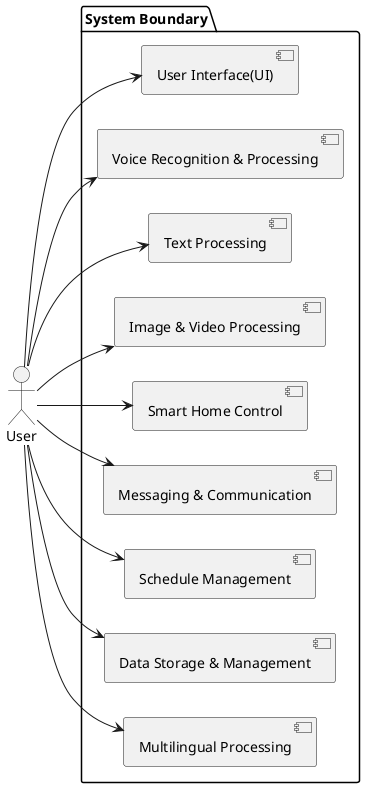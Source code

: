 @startuml
left to right direction

actor User

package "System Boundary" {
  [User Interface(UI)]
  [Voice Recognition & Processing]
  [Text Processing]
  [Image & Video Processing]
  [Smart Home Control]
  [Messaging & Communication]
  [Schedule Management]
  [Data Storage & Management]
  [Multilingual Processing]
}

User --> [User Interface(UI)]
User --> [Voice Recognition & Processing]
User --> [Text Processing]
User --> [Image & Video Processing]
User --> [Smart Home Control]
User --> [Messaging & Communication]
User --> [Schedule Management]
User --> [Data Storage & Management]
User --> [Multilingual Processing]

@enduml